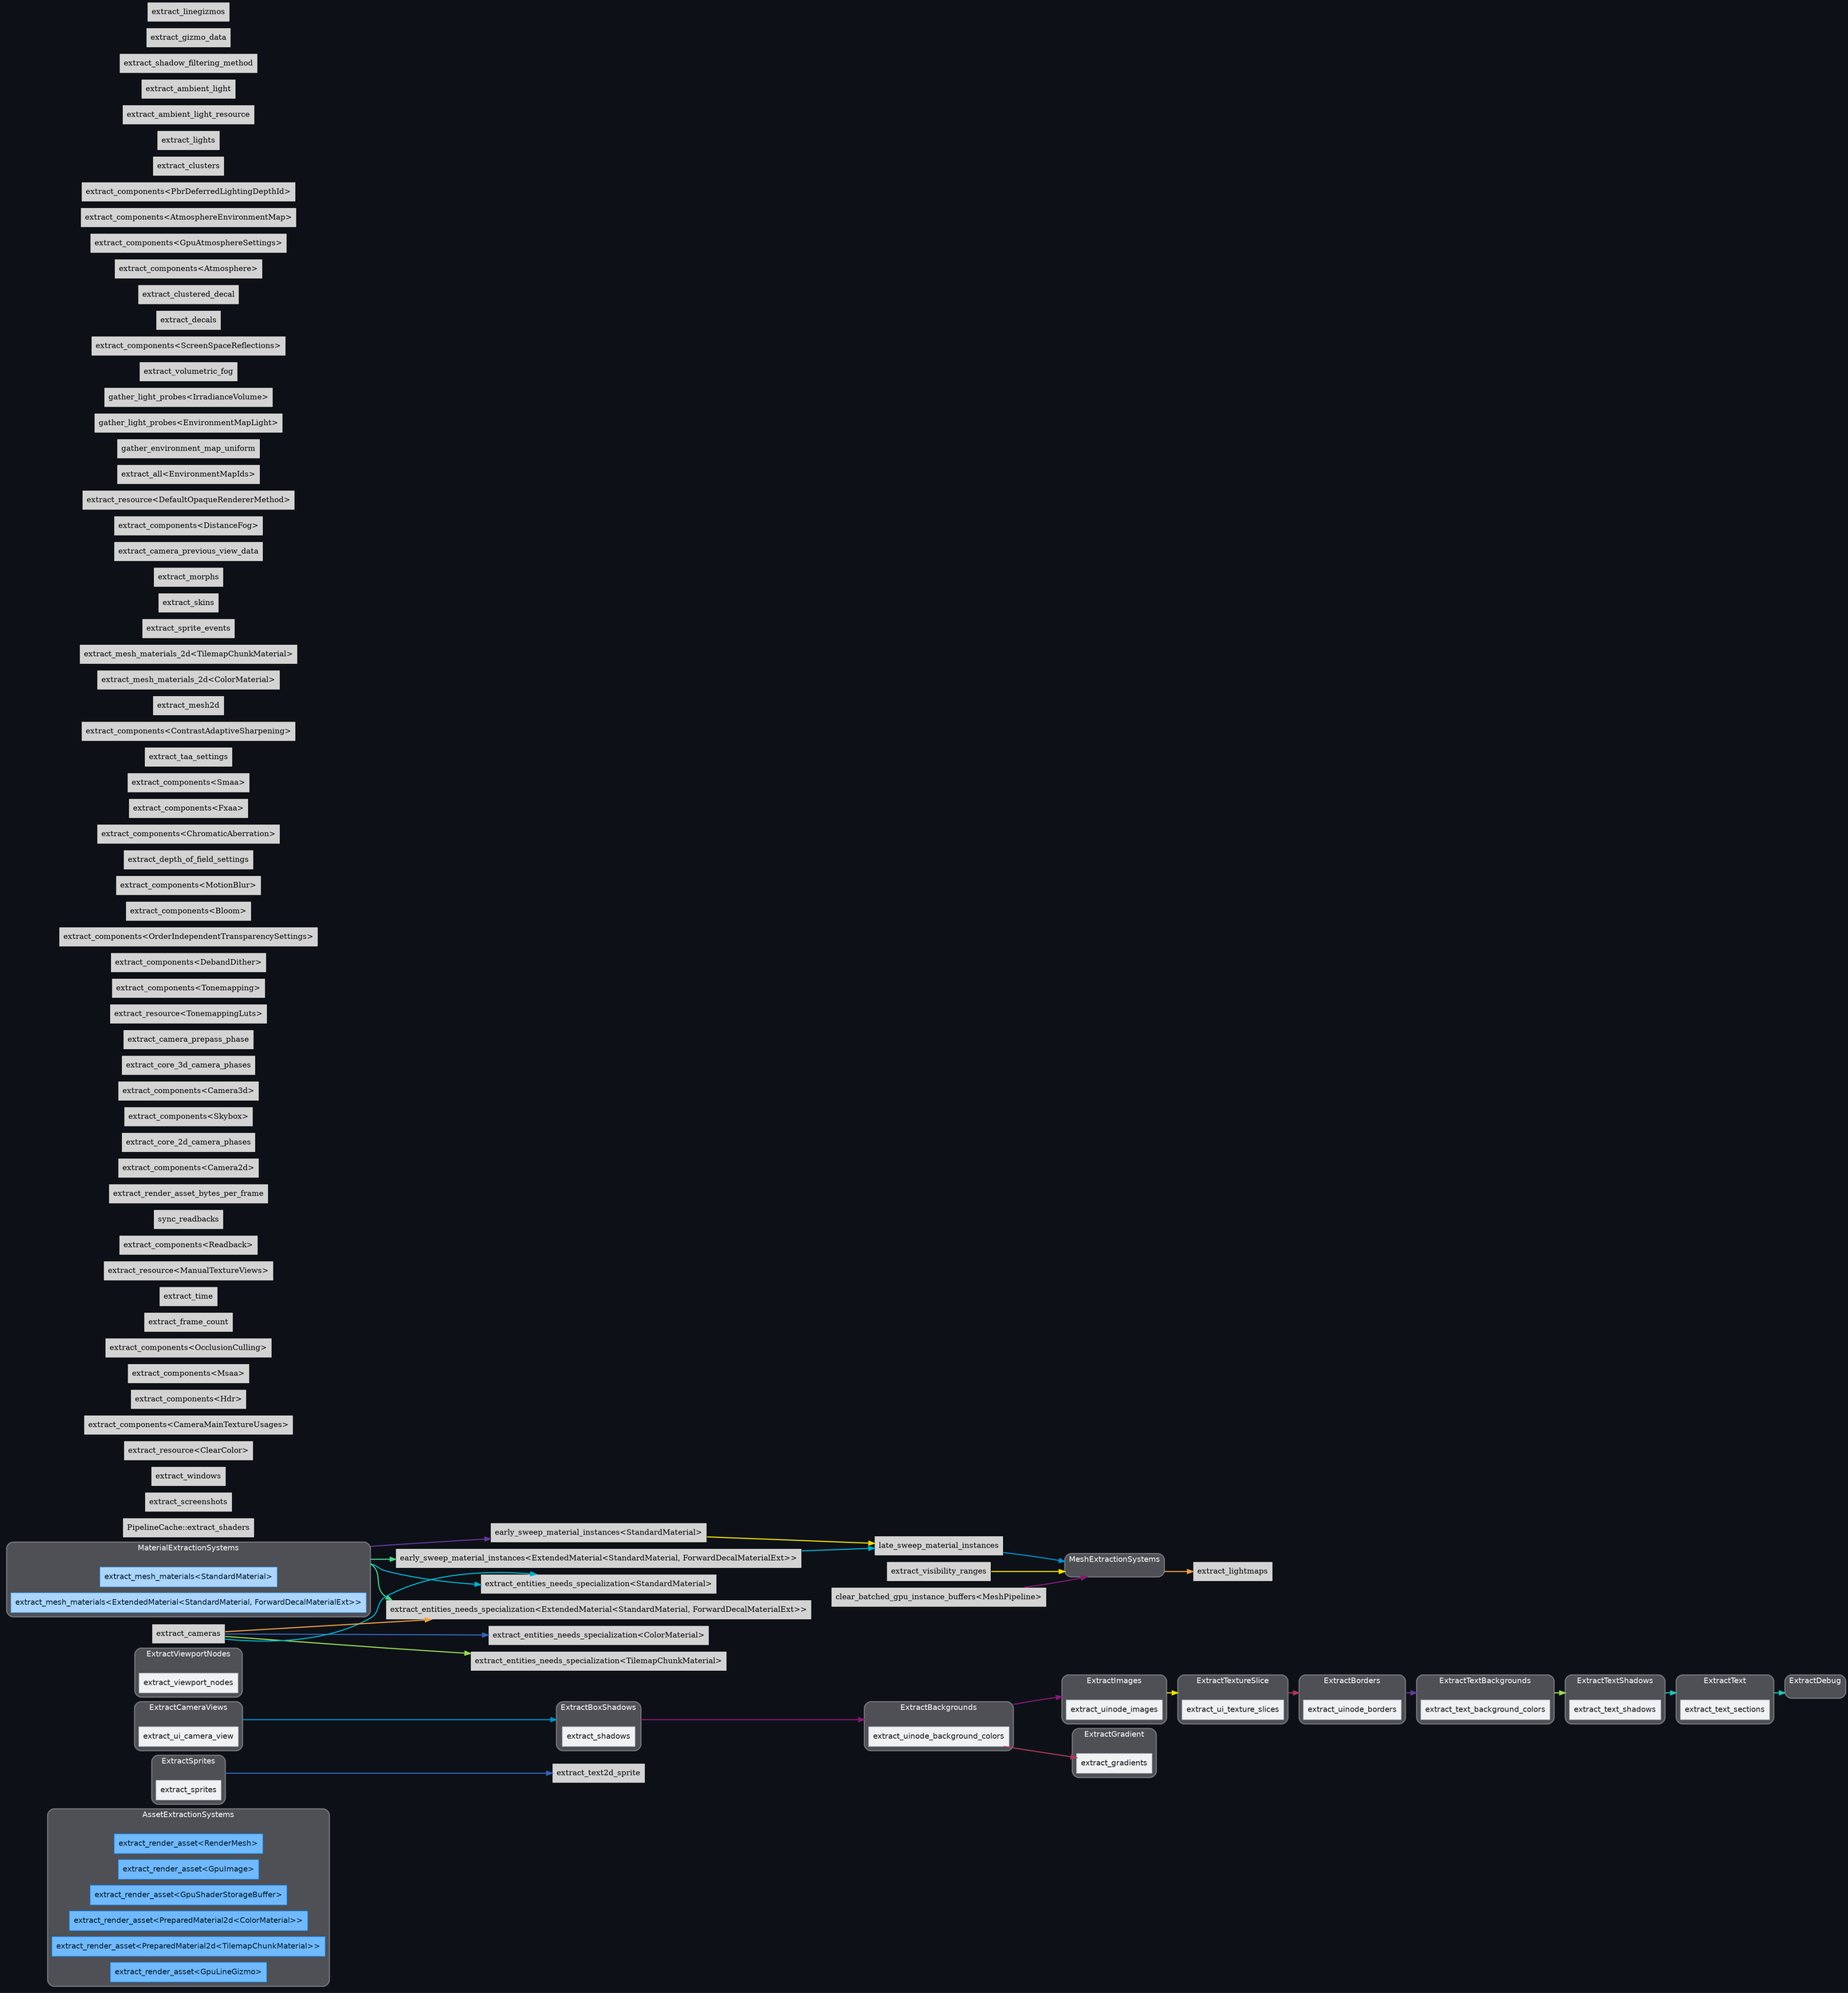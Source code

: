 digraph "" {
	"compound"="true";
	"splines"="spline";
	"rankdir"="LR";
	"bgcolor"="#0d1117";
	"fontname"="Helvetica";
	"nodesep"="0.15";
	edge ["penwidth"="2"];
	node ["shape"="box", "style"="filled"];
	subgraph "clusternode_Set(SystemSetKey(12v1))" {
		"style"="rounded,filled";
		"label"="AssetExtractionSystems";
		"tooltip"="AssetExtractionSystems";
		"fillcolor"="#ffffff44";
		"fontcolor"="#ffffff";
		"color"="#ffffff50";
		"penwidth"="2";
		"set_marker_node_Set(SystemSetKey(12v1))" ["style"="invis", "label"="", "shape"="point"]
		"node_System(SystemKey(11v1))" ["label"="extract_render_asset<RenderMesh>", "tooltip"="bevy_render::render_asset::extract_render_asset<bevy_render::mesh::RenderMesh>", "fillcolor"="#70b9fc", "fontname"="Helvetica", "fontcolor"="#011a31", "color"="#0c88f9", "penwidth"="1"]
		"node_System(SystemKey(14v1))" ["label"="extract_render_asset<GpuImage>", "tooltip"="bevy_render::render_asset::extract_render_asset<bevy_render::texture::gpu_image::GpuImage>", "fillcolor"="#70b9fc", "fontname"="Helvetica", "fontcolor"="#011a31", "color"="#0c88f9", "penwidth"="1"]
		"node_System(SystemKey(16v1))" ["label"="extract_render_asset<GpuShaderStorageBuffer>", "tooltip"="bevy_render::render_asset::extract_render_asset<bevy_render::storage::GpuShaderStorageBuffer>", "fillcolor"="#70b9fc", "fontname"="Helvetica", "fontcolor"="#011a31", "color"="#0c88f9", "penwidth"="1"]
		"node_System(SystemKey(39v1))" ["label"="extract_render_asset<PreparedMaterial2d<ColorMaterial>>", "tooltip"="bevy_render::render_asset::extract_render_asset<bevy_sprite_render::mesh2d::material::PreparedMaterial2d<bevy_sprite_render::mesh2d::color_material::ColorMaterial>>", "fillcolor"="#70b9fc", "fontname"="Helvetica", "fontcolor"="#011a31", "color"="#0c88f9", "penwidth"="1"]
		"node_System(SystemKey(42v1))" ["label"="extract_render_asset<PreparedMaterial2d<TilemapChunkMaterial>>", "tooltip"="bevy_render::render_asset::extract_render_asset<bevy_sprite_render::mesh2d::material::PreparedMaterial2d<bevy_sprite_render::tilemap_chunk::tilemap_chunk_material::TilemapChunkMaterial>>", "fillcolor"="#70b9fc", "fontname"="Helvetica", "fontcolor"="#011a31", "color"="#0c88f9", "penwidth"="1"]
		"node_System(SystemKey(90v1))" ["label"="extract_render_asset<GpuLineGizmo>", "tooltip"="bevy_render::render_asset::extract_render_asset<bevy_gizmos::GpuLineGizmo>", "fillcolor"="#70b9fc", "fontname"="Helvetica", "fontcolor"="#011a31", "color"="#0c88f9", "penwidth"="1"]
	}
	
	subgraph "clusternode_Set(SystemSetKey(47v1))" {
		"style"="rounded,filled";
		"label"="ExtractSprites";
		"tooltip"="ExtractSprites";
		"fillcolor"="#ffffff44";
		"fontcolor"="#ffffff";
		"color"="#ffffff50";
		"penwidth"="2";
		"set_marker_node_Set(SystemSetKey(47v1))" ["style"="invis", "label"="", "shape"="point"]
		"node_System(SystemKey(45v1))" ["label"="extract_sprites", "tooltip"="bevy_sprite_render::render::extract_sprites", "fillcolor"="#eff1f3", "fontname"="Helvetica", "fontcolor"="#15191d", "color"="#b4bec7", "penwidth"="1"]
	}
	
	subgraph "clusternode_Set(SystemSetKey(50v1))" {
		"style"="rounded,filled";
		"label"="ExtractCameraViews";
		"tooltip"="ExtractCameraViews";
		"fillcolor"="#ffffff44";
		"fontcolor"="#ffffff";
		"color"="#ffffff50";
		"penwidth"="2";
		"set_marker_node_Set(SystemSetKey(50v1))" ["style"="invis", "label"="", "shape"="point"]
		"node_System(SystemKey(48v1))" ["label"="extract_ui_camera_view", "tooltip"="bevy_ui_render::extract_ui_camera_view", "fillcolor"="#eff1f3", "fontname"="Helvetica", "fontcolor"="#15191d", "color"="#b4bec7", "penwidth"="1"]
	}
	
	subgraph "clusternode_Set(SystemSetKey(51v1))" {
		"style"="rounded,filled";
		"label"="ExtractBoxShadows";
		"tooltip"="ExtractBoxShadows";
		"fillcolor"="#ffffff44";
		"fontcolor"="#ffffff";
		"color"="#ffffff50";
		"penwidth"="2";
		"set_marker_node_Set(SystemSetKey(51v1))" ["style"="invis", "label"="", "shape"="point"]
		"node_System(SystemKey(58v1))" ["label"="extract_shadows", "tooltip"="bevy_ui_render::box_shadow::extract_shadows", "fillcolor"="#eff1f3", "fontname"="Helvetica", "fontcolor"="#15191d", "color"="#b4bec7", "penwidth"="1"]
	}
	
	subgraph "clusternode_Set(SystemSetKey(52v1))" {
		"style"="rounded,filled";
		"label"="ExtractBackgrounds";
		"tooltip"="ExtractBackgrounds";
		"fillcolor"="#ffffff44";
		"fontcolor"="#ffffff";
		"color"="#ffffff50";
		"penwidth"="2";
		"set_marker_node_Set(SystemSetKey(52v1))" ["style"="invis", "label"="", "shape"="point"]
		"node_System(SystemKey(49v1))" ["label"="extract_uinode_background_colors", "tooltip"="bevy_ui_render::extract_uinode_background_colors", "fillcolor"="#eff1f3", "fontname"="Helvetica", "fontcolor"="#15191d", "color"="#b4bec7", "penwidth"="1"]
	}
	
	subgraph "clusternode_Set(SystemSetKey(53v1))" {
		"style"="rounded,filled";
		"label"="ExtractImages";
		"tooltip"="ExtractImages";
		"fillcolor"="#ffffff44";
		"fontcolor"="#ffffff";
		"color"="#ffffff50";
		"penwidth"="2";
		"set_marker_node_Set(SystemSetKey(53v1))" ["style"="invis", "label"="", "shape"="point"]
		"node_System(SystemKey(50v1))" ["label"="extract_uinode_images", "tooltip"="bevy_ui_render::extract_uinode_images", "fillcolor"="#eff1f3", "fontname"="Helvetica", "fontcolor"="#15191d", "color"="#b4bec7", "penwidth"="1"]
	}
	
	subgraph "clusternode_Set(SystemSetKey(54v1))" {
		"style"="rounded,filled";
		"label"="ExtractTextureSlice";
		"tooltip"="ExtractTextureSlice";
		"fillcolor"="#ffffff44";
		"fontcolor"="#ffffff";
		"color"="#ffffff50";
		"penwidth"="2";
		"set_marker_node_Set(SystemSetKey(54v1))" ["style"="invis", "label"="", "shape"="point"]
		"node_System(SystemKey(56v1))" ["label"="extract_ui_texture_slices", "tooltip"="bevy_ui_render::ui_texture_slice_pipeline::extract_ui_texture_slices", "fillcolor"="#eff1f3", "fontname"="Helvetica", "fontcolor"="#15191d", "color"="#b4bec7", "penwidth"="1"]
	}
	
	subgraph "clusternode_Set(SystemSetKey(55v1))" {
		"style"="rounded,filled";
		"label"="ExtractBorders";
		"tooltip"="ExtractBorders";
		"fillcolor"="#ffffff44";
		"fontcolor"="#ffffff";
		"color"="#ffffff50";
		"penwidth"="2";
		"set_marker_node_Set(SystemSetKey(55v1))" ["style"="invis", "label"="", "shape"="point"]
		"node_System(SystemKey(51v1))" ["label"="extract_uinode_borders", "tooltip"="bevy_ui_render::extract_uinode_borders", "fillcolor"="#eff1f3", "fontname"="Helvetica", "fontcolor"="#15191d", "color"="#b4bec7", "penwidth"="1"]
	}
	
	subgraph "clusternode_Set(SystemSetKey(56v1))" {
		"style"="rounded,filled";
		"label"="ExtractTextBackgrounds";
		"tooltip"="ExtractTextBackgrounds";
		"fillcolor"="#ffffff44";
		"fontcolor"="#ffffff";
		"color"="#ffffff50";
		"penwidth"="2";
		"set_marker_node_Set(SystemSetKey(56v1))" ["style"="invis", "label"="", "shape"="point"]
		"node_System(SystemKey(53v1))" ["label"="extract_text_background_colors", "tooltip"="bevy_ui_render::extract_text_background_colors", "fillcolor"="#eff1f3", "fontname"="Helvetica", "fontcolor"="#15191d", "color"="#b4bec7", "penwidth"="1"]
	}
	
	subgraph "clusternode_Set(SystemSetKey(57v1))" {
		"style"="rounded,filled";
		"label"="ExtractTextShadows";
		"tooltip"="ExtractTextShadows";
		"fillcolor"="#ffffff44";
		"fontcolor"="#ffffff";
		"color"="#ffffff50";
		"penwidth"="2";
		"set_marker_node_Set(SystemSetKey(57v1))" ["style"="invis", "label"="", "shape"="point"]
		"node_System(SystemKey(54v1))" ["label"="extract_text_shadows", "tooltip"="bevy_ui_render::extract_text_shadows", "fillcolor"="#eff1f3", "fontname"="Helvetica", "fontcolor"="#15191d", "color"="#b4bec7", "penwidth"="1"]
	}
	
	subgraph "clusternode_Set(SystemSetKey(58v1))" {
		"style"="rounded,filled";
		"label"="ExtractText";
		"tooltip"="ExtractText";
		"fillcolor"="#ffffff44";
		"fontcolor"="#ffffff";
		"color"="#ffffff50";
		"penwidth"="2";
		"set_marker_node_Set(SystemSetKey(58v1))" ["style"="invis", "label"="", "shape"="point"]
		"node_System(SystemKey(55v1))" ["label"="extract_text_sections", "tooltip"="bevy_ui_render::extract_text_sections", "fillcolor"="#eff1f3", "fontname"="Helvetica", "fontcolor"="#15191d", "color"="#b4bec7", "penwidth"="1"]
	}
	
	subgraph "clusternode_Set(SystemSetKey(59v1))" {
		"style"="rounded,filled";
		"label"="ExtractDebug";
		"tooltip"="ExtractDebug";
		"fillcolor"="#ffffff44";
		"fontcolor"="#ffffff";
		"color"="#ffffff50";
		"penwidth"="2";
		"set_marker_node_Set(SystemSetKey(59v1))" ["style"="invis", "label"="", "shape"="point"]
	}
	
	subgraph "clusternode_Set(SystemSetKey(65v1))" {
		"style"="rounded,filled";
		"label"="ExtractViewportNodes";
		"tooltip"="ExtractViewportNodes";
		"fillcolor"="#ffffff44";
		"fontcolor"="#ffffff";
		"color"="#ffffff50";
		"penwidth"="2";
		"set_marker_node_Set(SystemSetKey(65v1))" ["style"="invis", "label"="", "shape"="point"]
		"node_System(SystemKey(52v1))" ["label"="extract_viewport_nodes", "tooltip"="bevy_ui_render::extract_viewport_nodes", "fillcolor"="#eff1f3", "fontname"="Helvetica", "fontcolor"="#15191d", "color"="#b4bec7", "penwidth"="1"]
	}
	
	subgraph "clusternode_Set(SystemSetKey(71v1))" {
		"style"="rounded,filled";
		"label"="ExtractGradient";
		"tooltip"="ExtractGradient";
		"fillcolor"="#ffffff44";
		"fontcolor"="#ffffff";
		"color"="#ffffff50";
		"penwidth"="2";
		"set_marker_node_Set(SystemSetKey(71v1))" ["style"="invis", "label"="", "shape"="point"]
		"node_System(SystemKey(57v1))" ["label"="extract_gradients", "tooltip"="bevy_ui_render::gradient::extract_gradients", "fillcolor"="#eff1f3", "fontname"="Helvetica", "fontcolor"="#15191d", "color"="#b4bec7", "penwidth"="1"]
	}
	
	subgraph "clusternode_Set(SystemSetKey(73v1))" {
		"style"="rounded,filled";
		"label"="MeshExtractionSystems";
		"tooltip"="MeshExtractionSystems";
		"fillcolor"="#ffffff44";
		"fontcolor"="#ffffff";
		"color"="#ffffff50";
		"penwidth"="2";
		"set_marker_node_Set(SystemSetKey(73v1))" ["style"="invis", "label"="", "shape"="point"]
	}
	
	subgraph "clusternode_Set(SystemSetKey(80v1))" {
		"style"="rounded,filled";
		"label"="MaterialExtractionSystems";
		"tooltip"="MaterialExtractionSystems";
		"fillcolor"="#ffffff44";
		"fontcolor"="#ffffff";
		"color"="#ffffff50";
		"penwidth"="2";
		"set_marker_node_Set(SystemSetKey(80v1))" ["style"="invis", "label"="", "shape"="point"]
		"node_System(SystemKey(63v1))" ["label"="extract_mesh_materials<StandardMaterial>", "tooltip"="bevy_pbr::material::extract_mesh_materials<bevy_pbr::pbr_material::StandardMaterial>", "fillcolor"="#abd5fc", "fontname"="Helvetica", "fontcolor"="#011a31", "color"="#48a3f8", "penwidth"="1"]
		"node_System(SystemKey(77v1))" ["label"="extract_mesh_materials<ExtendedMaterial<StandardMaterial, ForwardDecalMaterialExt>>", "tooltip"="bevy_pbr::material::extract_mesh_materials<bevy_pbr::extended_material::ExtendedMaterial<bevy_pbr::pbr_material::StandardMaterial, bevy_pbr::decal::forward::ForwardDecalMaterialExt>>", "fillcolor"="#abd5fc", "fontname"="Helvetica", "fontcolor"="#011a31", "color"="#48a3f8", "penwidth"="1"]
	}
	
	"node_System(SystemKey(1v1))" ["label"="PipelineCache::extract_shaders", "tooltip"="bevy_render::render_resource::pipeline_cache::PipelineCache::extract_shaders"]
	"node_System(SystemKey(2v1))" ["label"="extract_screenshots", "tooltip"="bevy_render::view::window::screenshot::extract_screenshots"]
	"node_System(SystemKey(3v1))" ["label"="extract_windows", "tooltip"="bevy_render::view::window::extract_windows"]
	"node_System(SystemKey(4v1))" ["label"="extract_resource<ClearColor>", "tooltip"="bevy_render::extract_resource::extract_resource<bevy_camera::clear_color::ClearColor>"]
	"node_System(SystemKey(5v1))" ["label"="extract_components<CameraMainTextureUsages>", "tooltip"="bevy_render::extract_component::extract_components<bevy_camera::camera::CameraMainTextureUsages>"]
	"node_System(SystemKey(6v1))" ["label"="extract_cameras", "tooltip"="bevy_render::camera::extract_cameras"]
	"node_System(SystemKey(7v1))" ["label"="extract_components<Hdr>", "tooltip"="bevy_render::extract_component::extract_components<bevy_render::view::Hdr>"]
	"node_System(SystemKey(8v1))" ["label"="extract_components<Msaa>", "tooltip"="bevy_render::extract_component::extract_components<bevy_render::view::Msaa>"]
	"node_System(SystemKey(9v1))" ["label"="extract_components<OcclusionCulling>", "tooltip"="bevy_render::extract_component::extract_components<bevy_render::experimental::occlusion_culling::OcclusionCulling>"]
	"node_System(SystemKey(10v1))" ["label"="extract_visibility_ranges", "tooltip"="bevy_render::view::visibility::range::extract_visibility_ranges"]
	"node_System(SystemKey(12v1))" ["label"="extract_frame_count", "tooltip"="bevy_render::globals::extract_frame_count"]
	"node_System(SystemKey(13v1))" ["label"="extract_time", "tooltip"="bevy_render::globals::extract_time"]
	"node_System(SystemKey(15v1))" ["label"="extract_resource<ManualTextureViews>", "tooltip"="bevy_render::extract_resource::extract_resource<bevy_render::texture::manual_texture_view::ManualTextureViews>"]
	"node_System(SystemKey(17v1))" ["label"="extract_components<Readback>", "tooltip"="bevy_render::extract_component::extract_components<bevy_render::gpu_readback::Readback>"]
	"node_System(SystemKey(18v1))" ["label"="sync_readbacks", "tooltip"="bevy_render::gpu_readback::sync_readbacks"]
	"node_System(SystemKey(19v1))" ["label"="extract_render_asset_bytes_per_frame", "tooltip"="bevy_render::render_asset::extract_render_asset_bytes_per_frame"]
	"node_System(SystemKey(20v1))" ["label"="extract_components<Camera2d>", "tooltip"="bevy_render::extract_component::extract_components<bevy_camera::components::Camera2d>"]
	"node_System(SystemKey(21v1))" ["label"="extract_core_2d_camera_phases", "tooltip"="bevy_core_pipeline::core_2d::extract_core_2d_camera_phases"]
	"node_System(SystemKey(22v1))" ["label"="extract_components<Skybox>", "tooltip"="bevy_render::extract_component::extract_components<bevy_core_pipeline::skybox::Skybox>"]
	"node_System(SystemKey(23v1))" ["label"="extract_components<Camera3d>", "tooltip"="bevy_render::extract_component::extract_components<bevy_camera::components::Camera3d>"]
	"node_System(SystemKey(24v1))" ["label"="extract_core_3d_camera_phases", "tooltip"="bevy_core_pipeline::core_3d::extract_core_3d_camera_phases"]
	"node_System(SystemKey(25v1))" ["label"="extract_camera_prepass_phase", "tooltip"="bevy_core_pipeline::core_3d::extract_camera_prepass_phase"]
	"node_System(SystemKey(26v1))" ["label"="extract_resource<TonemappingLuts>", "tooltip"="bevy_render::extract_resource::extract_resource<bevy_core_pipeline::tonemapping::TonemappingLuts>"]
	"node_System(SystemKey(27v1))" ["label"="extract_components<Tonemapping>", "tooltip"="bevy_render::extract_component::extract_components<bevy_core_pipeline::tonemapping::Tonemapping>"]
	"node_System(SystemKey(28v1))" ["label"="extract_components<DebandDither>", "tooltip"="bevy_render::extract_component::extract_components<bevy_core_pipeline::tonemapping::DebandDither>"]
	"node_System(SystemKey(29v1))" ["label"="extract_components<OrderIndependentTransparencySettings>", "tooltip"="bevy_render::extract_component::extract_components<bevy_core_pipeline::oit::OrderIndependentTransparencySettings>"]
	"node_System(SystemKey(30v1))" ["label"="extract_components<Bloom>", "tooltip"="bevy_render::extract_component::extract_components<bevy_post_process::bloom::settings::Bloom>"]
	"node_System(SystemKey(31v1))" ["label"="extract_components<MotionBlur>", "tooltip"="bevy_render::extract_component::extract_components<bevy_post_process::motion_blur::MotionBlur>"]
	"node_System(SystemKey(32v1))" ["label"="extract_depth_of_field_settings", "tooltip"="bevy_post_process::dof::extract_depth_of_field_settings"]
	"node_System(SystemKey(33v1))" ["label"="extract_components<ChromaticAberration>", "tooltip"="bevy_render::extract_component::extract_components<bevy_post_process::effect_stack::ChromaticAberration>"]
	"node_System(SystemKey(34v1))" ["label"="extract_components<Fxaa>", "tooltip"="bevy_render::extract_component::extract_components<bevy_anti_alias::fxaa::Fxaa>"]
	"node_System(SystemKey(35v1))" ["label"="extract_components<Smaa>", "tooltip"="bevy_render::extract_component::extract_components<bevy_anti_alias::smaa::Smaa>"]
	"node_System(SystemKey(36v1))" ["label"="extract_taa_settings", "tooltip"="bevy_anti_alias::taa::extract_taa_settings"]
	"node_System(SystemKey(37v1))" ["label"="extract_components<ContrastAdaptiveSharpening>", "tooltip"="bevy_render::extract_component::extract_components<bevy_anti_alias::contrast_adaptive_sharpening::ContrastAdaptiveSharpening>"]
	"node_System(SystemKey(38v1))" ["label"="extract_mesh2d", "tooltip"="bevy_sprite_render::mesh2d::mesh::extract_mesh2d"]
	"node_System(SystemKey(40v1))" ["label"="extract_entities_needs_specialization<ColorMaterial>", "tooltip"="bevy_sprite_render::mesh2d::material::extract_entities_needs_specialization<bevy_sprite_render::mesh2d::color_material::ColorMaterial>"]
	"node_System(SystemKey(41v1))" ["label"="extract_mesh_materials_2d<ColorMaterial>", "tooltip"="bevy_sprite_render::mesh2d::material::extract_mesh_materials_2d<bevy_sprite_render::mesh2d::color_material::ColorMaterial>"]
	"node_System(SystemKey(43v1))" ["label"="extract_entities_needs_specialization<TilemapChunkMaterial>", "tooltip"="bevy_sprite_render::mesh2d::material::extract_entities_needs_specialization<bevy_sprite_render::tilemap_chunk::tilemap_chunk_material::TilemapChunkMaterial>"]
	"node_System(SystemKey(44v1))" ["label"="extract_mesh_materials_2d<TilemapChunkMaterial>", "tooltip"="bevy_sprite_render::mesh2d::material::extract_mesh_materials_2d<bevy_sprite_render::tilemap_chunk::tilemap_chunk_material::TilemapChunkMaterial>"]
	"node_System(SystemKey(46v1))" ["label"="extract_sprite_events", "tooltip"="bevy_sprite_render::render::extract_sprite_events"]
	"node_System(SystemKey(47v1))" ["label"="extract_text2d_sprite", "tooltip"="bevy_sprite_render::text2d::extract_text2d_sprite"]
	"node_System(SystemKey(59v1))" ["label"="extract_skins", "tooltip"="bevy_pbr::render::skin::extract_skins"]
	"node_System(SystemKey(60v1))" ["label"="extract_morphs", "tooltip"="bevy_pbr::render::morph::extract_morphs"]
	"node_System(SystemKey(61v1))" ["label"="clear_batched_gpu_instance_buffers<MeshPipeline>", "tooltip"="bevy_render::batching::gpu_preprocessing::clear_batched_gpu_instance_buffers<bevy_pbr::render::mesh::MeshPipeline>"]
	"node_System(SystemKey(62v1))" ["label"="extract_camera_previous_view_data", "tooltip"="bevy_pbr::prepass::extract_camera_previous_view_data"]
	"node_System(SystemKey(64v1))" ["label"="early_sweep_material_instances<StandardMaterial>", "tooltip"="bevy_pbr::material::early_sweep_material_instances<bevy_pbr::pbr_material::StandardMaterial>"]
	"node_System(SystemKey(65v1))" ["label"="extract_entities_needs_specialization<StandardMaterial>", "tooltip"="bevy_pbr::material::extract_entities_needs_specialization<bevy_pbr::pbr_material::StandardMaterial>"]
	"node_System(SystemKey(66v1))" ["label"="extract_components<DistanceFog>", "tooltip"="bevy_render::extract_component::extract_components<bevy_pbr::fog::DistanceFog>"]
	"node_System(SystemKey(67v1))" ["label"="extract_resource<DefaultOpaqueRendererMethod>", "tooltip"="bevy_render::extract_resource::extract_resource<bevy_pbr::material::DefaultOpaqueRendererMethod>"]
	"node_System(SystemKey(68v1))" ["label"="extract_lightmaps", "tooltip"="bevy_pbr::lightmap::extract_lightmaps"]
	"node_System(SystemKey(69v1))" ["label"="extract_all<EnvironmentMapIds>", "tooltip"="bevy_render::extract_instances::extract_all<bevy_pbr::light_probe::environment_map::EnvironmentMapIds>"]
	"node_System(SystemKey(70v1))" ["label"="gather_environment_map_uniform", "tooltip"="bevy_pbr::light_probe::gather_environment_map_uniform"]
	"node_System(SystemKey(71v1))" ["label"="gather_light_probes<EnvironmentMapLight>", "tooltip"="bevy_pbr::light_probe::gather_light_probes<bevy_light::probe::EnvironmentMapLight>"]
	"node_System(SystemKey(72v1))" ["label"="gather_light_probes<IrradianceVolume>", "tooltip"="bevy_pbr::light_probe::gather_light_probes<bevy_light::probe::IrradianceVolume>"]
	"node_System(SystemKey(73v1))" ["label"="extract_volumetric_fog", "tooltip"="bevy_pbr::volumetric_fog::render::extract_volumetric_fog"]
	"node_System(SystemKey(74v1))" ["label"="extract_components<ScreenSpaceReflections>", "tooltip"="bevy_render::extract_component::extract_components<bevy_pbr::ssr::ScreenSpaceReflections>"]
	"node_System(SystemKey(75v1))" ["label"="extract_decals", "tooltip"="bevy_pbr::decal::clustered::extract_decals"]
	"node_System(SystemKey(76v1))" ["label"="extract_clustered_decal", "tooltip"="bevy_pbr::decal::clustered::extract_clustered_decal"]
	"node_System(SystemKey(78v1))" ["label"="early_sweep_material_instances<ExtendedMaterial<StandardMaterial, ForwardDecalMaterialExt>>", "tooltip"="bevy_pbr::material::early_sweep_material_instances<bevy_pbr::extended_material::ExtendedMaterial<bevy_pbr::pbr_material::StandardMaterial, bevy_pbr::decal::forward::ForwardDecalMaterialExt>>"]
	"node_System(SystemKey(79v1))" ["label"="extract_entities_needs_specialization<ExtendedMaterial<StandardMaterial, ForwardDecalMaterialExt>>", "tooltip"="bevy_pbr::material::extract_entities_needs_specialization<bevy_pbr::extended_material::ExtendedMaterial<bevy_pbr::pbr_material::StandardMaterial, bevy_pbr::decal::forward::ForwardDecalMaterialExt>>"]
	"node_System(SystemKey(80v1))" ["label"="extract_components<Atmosphere>", "tooltip"="bevy_render::extract_component::extract_components<bevy_pbr::atmosphere::Atmosphere>"]
	"node_System(SystemKey(81v1))" ["label"="extract_components<GpuAtmosphereSettings>", "tooltip"="bevy_render::extract_component::extract_components<bevy_pbr::atmosphere::GpuAtmosphereSettings>"]
	"node_System(SystemKey(82v1))" ["label"="extract_components<AtmosphereEnvironmentMap>", "tooltip"="bevy_render::extract_component::extract_components<bevy_pbr::atmosphere::environment::AtmosphereEnvironmentMap>"]
	"node_System(SystemKey(83v1))" ["label"="extract_components<PbrDeferredLightingDepthId>", "tooltip"="bevy_render::extract_component::extract_components<bevy_pbr::deferred::PbrDeferredLightingDepthId>"]
	"node_System(SystemKey(84v1))" ["label"="extract_clusters", "tooltip"="bevy_pbr::cluster::extract_clusters"]
	"node_System(SystemKey(85v1))" ["label"="extract_lights", "tooltip"="bevy_pbr::render::light::extract_lights"]
	"node_System(SystemKey(86v1))" ["label"="extract_ambient_light_resource", "tooltip"="bevy_pbr::render::light::extract_ambient_light_resource"]
	"node_System(SystemKey(87v1))" ["label"="extract_ambient_light", "tooltip"="bevy_pbr::render::light::extract_ambient_light"]
	"node_System(SystemKey(88v1))" ["label"="extract_shadow_filtering_method", "tooltip"="bevy_pbr::render::light::extract_shadow_filtering_method"]
	"node_System(SystemKey(89v1))" ["label"="late_sweep_material_instances", "tooltip"="bevy_pbr::material::late_sweep_material_instances"]
	"node_System(SystemKey(91v1))" ["label"="extract_gizmo_data", "tooltip"="bevy_gizmos::extract_gizmo_data"]
	"node_System(SystemKey(92v1))" ["label"="extract_linegizmos", "tooltip"="bevy_gizmos::retained::extract_linegizmos"]
	"set_marker_node_Set(SystemSetKey(53v1))" -> "set_marker_node_Set(SystemSetKey(54v1))" ["lhead"="clusternode_Set(SystemSetKey(54v1))", "ltail"="clusternode_Set(SystemSetKey(53v1))", "tooltip"="ExtractImages → ExtractTextureSlice", "color"="#eede00"]
	"set_marker_node_Set(SystemSetKey(52v1))" -> "set_marker_node_Set(SystemSetKey(53v1))" ["lhead"="clusternode_Set(SystemSetKey(53v1))", "ltail"="clusternode_Set(SystemSetKey(52v1))", "tooltip"="ExtractBackgrounds → ExtractImages", "color"="#881877"]
	"set_marker_node_Set(SystemSetKey(80v1))" -> "node_System(SystemKey(65v1))" ["lhead"="", "ltail"="clusternode_Set(SystemSetKey(80v1))", "tooltip"="MaterialExtractionSystems → extract_entities_needs_specialization<StandardMaterial>", "color"="#00b0cc"]
	"set_marker_node_Set(SystemSetKey(54v1))" -> "set_marker_node_Set(SystemSetKey(55v1))" ["lhead"="clusternode_Set(SystemSetKey(55v1))", "ltail"="clusternode_Set(SystemSetKey(54v1))", "tooltip"="ExtractTextureSlice → ExtractBorders", "color"="#aa3a55"]
	"set_marker_node_Set(SystemSetKey(80v1))" -> "node_System(SystemKey(78v1))" ["lhead"="", "ltail"="clusternode_Set(SystemSetKey(80v1))", "tooltip"="MaterialExtractionSystems → early_sweep_material_instances<ExtendedMaterial<StandardMaterial, ForwardDecalMaterialExt>>", "color"="#44d488"]
	"node_System(SystemKey(89v1))" -> "set_marker_node_Set(SystemSetKey(73v1))" ["lhead"="clusternode_Set(SystemSetKey(73v1))", "ltail"="", "tooltip"="SystemTypeSet(fn bevy_ecs::system::function_system::FunctionSystem<fn(bevy_ecs::change_detection::ResMut<'_, bevy_pbr::material::RenderMaterialInstances>, bevy_render::extract_param::Extract<'_, '_, bevy_ecs::lifecycle::RemovedComponents<'_, '_, bevy_mesh::components::Mesh3d>>), (), bevy_pbr::material::late_sweep_material_instances>()) → MeshExtractionSystems", "color"="#0090cc"]
	"node_System(SystemKey(6v1))" -> "node_System(SystemKey(79v1))" ["lhead"="", "ltail"="", "tooltip"="SystemTypeSet(fn bevy_ecs::system::function_system::FunctionSystem<fn(bevy_ecs::system::commands::Commands<'_, '_>, bevy_render::extract_param::Extract<'_, '_, bevy_ecs::system::query::Query<'_, '_, (bevy_ecs::entity::Entity, bevy_render::sync_world::RenderEntity, &bevy_camera::camera::Camera, &bevy_render::camera::CameraRenderGraph, &bevy_transform::components::global_transform::GlobalTransform, &bevy_camera::visibility::VisibleEntities, &bevy_camera::primitives::Frustum, bevy_ecs::query::fetch::Has<bevy_render::view::Hdr>, core::option::Option<&bevy_render::view::ColorGrading>, core::option::Option<&bevy_camera::camera::Exposure>, core::option::Option<&bevy_render::camera::TemporalJitter>, core::option::Option<&bevy_render::camera::MipBias>, core::option::Option<&bevy_camera::visibility::render_layers::RenderLayers>, core::option::Option<&bevy_camera::projection::Projection>, bevy_ecs::query::fetch::Has<bevy_render::view::NoIndirectDrawing>)>>, bevy_render::extract_param::Extract<'_, '_, bevy_ecs::system::query::Query<'_, '_, bevy_ecs::entity::Entity, bevy_ecs::query::filter::With<bevy_window::window::PrimaryWindow>>>, bevy_ecs::change_detection::Res<'_, bevy_render::batching::gpu_preprocessing::GpuPreprocessingSupport>, bevy_render::extract_param::Extract<'_, '_, bevy_ecs::system::query::Query<'_, '_, &bevy_render::sync_world::RenderEntity>>), (), bevy_render::camera::extract_cameras>()) → extract_entities_needs_specialization<ExtendedMaterial<StandardMaterial, ForwardDecalMaterialExt>>", "color"="#ee9e44"]
	"set_marker_node_Set(SystemSetKey(80v1))" -> "node_System(SystemKey(64v1))" ["lhead"="", "ltail"="clusternode_Set(SystemSetKey(80v1))", "tooltip"="MaterialExtractionSystems → early_sweep_material_instances<StandardMaterial>", "color"="#663699"]
	"set_marker_node_Set(SystemSetKey(47v1))" -> "node_System(SystemKey(47v1))" ["lhead"="", "ltail"="clusternode_Set(SystemSetKey(47v1))", "tooltip"="ExtractSprites → extract_text2d_sprite", "color"="#3363bb"]
	"set_marker_node_Set(SystemSetKey(57v1))" -> "set_marker_node_Set(SystemSetKey(58v1))" ["lhead"="clusternode_Set(SystemSetKey(58v1))", "ltail"="clusternode_Set(SystemSetKey(57v1))", "tooltip"="ExtractTextShadows → ExtractText", "color"="#22c2bb"]
	"set_marker_node_Set(SystemSetKey(56v1))" -> "set_marker_node_Set(SystemSetKey(57v1))" ["lhead"="clusternode_Set(SystemSetKey(57v1))", "ltail"="clusternode_Set(SystemSetKey(56v1))", "tooltip"="ExtractTextBackgrounds → ExtractTextShadows", "color"="#99d955"]
	"node_System(SystemKey(10v1))" -> "set_marker_node_Set(SystemSetKey(73v1))" ["lhead"="clusternode_Set(SystemSetKey(73v1))", "ltail"="", "tooltip"="SystemTypeSet(fn bevy_ecs::system::function_system::FunctionSystem<fn(bevy_ecs::change_detection::ResMut<'_, bevy_render::view::visibility::range::RenderVisibilityRanges>, bevy_render::extract_param::Extract<'_, '_, bevy_ecs::system::query::Query<'_, '_, (bevy_ecs::entity::Entity, &bevy_camera::visibility::range::VisibilityRange)>>, bevy_render::extract_param::Extract<'_, '_, bevy_ecs::system::query::Query<'_, '_, bevy_ecs::entity::Entity, bevy_ecs::query::filter::Changed<bevy_camera::visibility::range::VisibilityRange>>>, bevy_render::extract_param::Extract<'_, '_, bevy_ecs::lifecycle::RemovedComponents<'_, '_, bevy_camera::visibility::range::VisibilityRange>>), (), bevy_render::view::visibility::range::extract_visibility_ranges>()) → MeshExtractionSystems", "color"="#eede00"]
	"node_System(SystemKey(61v1))" -> "set_marker_node_Set(SystemSetKey(73v1))" ["lhead"="clusternode_Set(SystemSetKey(73v1))", "ltail"="", "tooltip"="clear_batched_gpu_instance_buffers<MeshPipeline> → MeshExtractionSystems", "color"="#881877"]
	"node_System(SystemKey(6v1))" -> "node_System(SystemKey(65v1))" ["lhead"="", "ltail"="", "tooltip"="SystemTypeSet(fn bevy_ecs::system::function_system::FunctionSystem<fn(bevy_ecs::system::commands::Commands<'_, '_>, bevy_render::extract_param::Extract<'_, '_, bevy_ecs::system::query::Query<'_, '_, (bevy_ecs::entity::Entity, bevy_render::sync_world::RenderEntity, &bevy_camera::camera::Camera, &bevy_render::camera::CameraRenderGraph, &bevy_transform::components::global_transform::GlobalTransform, &bevy_camera::visibility::VisibleEntities, &bevy_camera::primitives::Frustum, bevy_ecs::query::fetch::Has<bevy_render::view::Hdr>, core::option::Option<&bevy_render::view::ColorGrading>, core::option::Option<&bevy_camera::camera::Exposure>, core::option::Option<&bevy_render::camera::TemporalJitter>, core::option::Option<&bevy_render::camera::MipBias>, core::option::Option<&bevy_camera::visibility::render_layers::RenderLayers>, core::option::Option<&bevy_camera::projection::Projection>, bevy_ecs::query::fetch::Has<bevy_render::view::NoIndirectDrawing>)>>, bevy_render::extract_param::Extract<'_, '_, bevy_ecs::system::query::Query<'_, '_, bevy_ecs::entity::Entity, bevy_ecs::query::filter::With<bevy_window::window::PrimaryWindow>>>, bevy_ecs::change_detection::Res<'_, bevy_render::batching::gpu_preprocessing::GpuPreprocessingSupport>, bevy_render::extract_param::Extract<'_, '_, bevy_ecs::system::query::Query<'_, '_, &bevy_render::sync_world::RenderEntity>>), (), bevy_render::camera::extract_cameras>()) → extract_entities_needs_specialization<StandardMaterial>", "color"="#00b0cc"]
	"node_System(SystemKey(49v1))" -> "node_System(SystemKey(57v1))" ["lhead"="", "ltail"="", "tooltip"="SystemTypeSet(fn bevy_ecs::system::function_system::FunctionSystem<fn(bevy_ecs::system::commands::Commands<'_, '_>, bevy_ecs::change_detection::ResMut<'_, bevy_ui_render::ExtractedUiNodes>, bevy_render::extract_param::Extract<'_, '_, bevy_ecs::system::query::Query<'_, '_, (bevy_ecs::entity::Entity, &bevy_ui::ui_node::ComputedNode, &bevy_ui::ui_transform::UiGlobalTransform, &bevy_camera::visibility::InheritedVisibility, core::option::Option<&bevy_ui::ui_node::CalculatedClip>, &bevy_ui::ui_node::ComputedUiTargetCamera, &bevy_ui::ui_node::BackgroundColor)>>, bevy_render::extract_param::Extract<'_, '_, bevy_ui_render::UiCameraMap<'_, '_>>), (), bevy_ui_render::extract_uinode_background_colors>()) → extract_gradients", "color"="#aa3a55"]
	"set_marker_node_Set(SystemSetKey(80v1))" -> "node_System(SystemKey(79v1))" ["lhead"="", "ltail"="clusternode_Set(SystemSetKey(80v1))", "tooltip"="MaterialExtractionSystems → extract_entities_needs_specialization<ExtendedMaterial<StandardMaterial, ForwardDecalMaterialExt>>", "color"="#44d488"]
	"set_marker_node_Set(SystemSetKey(50v1))" -> "set_marker_node_Set(SystemSetKey(51v1))" ["lhead"="clusternode_Set(SystemSetKey(51v1))", "ltail"="clusternode_Set(SystemSetKey(50v1))", "tooltip"="ExtractCameraViews → ExtractBoxShadows", "color"="#0090cc"]
	"set_marker_node_Set(SystemSetKey(73v1))" -> "node_System(SystemKey(68v1))" ["lhead"="", "ltail"="clusternode_Set(SystemSetKey(73v1))", "tooltip"="MeshExtractionSystems → extract_lightmaps", "color"="#ee9e44"]
	"set_marker_node_Set(SystemSetKey(55v1))" -> "set_marker_node_Set(SystemSetKey(56v1))" ["lhead"="clusternode_Set(SystemSetKey(56v1))", "ltail"="clusternode_Set(SystemSetKey(55v1))", "tooltip"="ExtractBorders → ExtractTextBackgrounds", "color"="#663699"]
	"node_System(SystemKey(6v1))" -> "node_System(SystemKey(40v1))" ["lhead"="", "ltail"="", "tooltip"="SystemTypeSet(fn bevy_ecs::system::function_system::FunctionSystem<fn(bevy_ecs::system::commands::Commands<'_, '_>, bevy_render::extract_param::Extract<'_, '_, bevy_ecs::system::query::Query<'_, '_, (bevy_ecs::entity::Entity, bevy_render::sync_world::RenderEntity, &bevy_camera::camera::Camera, &bevy_render::camera::CameraRenderGraph, &bevy_transform::components::global_transform::GlobalTransform, &bevy_camera::visibility::VisibleEntities, &bevy_camera::primitives::Frustum, bevy_ecs::query::fetch::Has<bevy_render::view::Hdr>, core::option::Option<&bevy_render::view::ColorGrading>, core::option::Option<&bevy_camera::camera::Exposure>, core::option::Option<&bevy_render::camera::TemporalJitter>, core::option::Option<&bevy_render::camera::MipBias>, core::option::Option<&bevy_camera::visibility::render_layers::RenderLayers>, core::option::Option<&bevy_camera::projection::Projection>, bevy_ecs::query::fetch::Has<bevy_render::view::NoIndirectDrawing>)>>, bevy_render::extract_param::Extract<'_, '_, bevy_ecs::system::query::Query<'_, '_, bevy_ecs::entity::Entity, bevy_ecs::query::filter::With<bevy_window::window::PrimaryWindow>>>, bevy_ecs::change_detection::Res<'_, bevy_render::batching::gpu_preprocessing::GpuPreprocessingSupport>, bevy_render::extract_param::Extract<'_, '_, bevy_ecs::system::query::Query<'_, '_, &bevy_render::sync_world::RenderEntity>>), (), bevy_render::camera::extract_cameras>()) → extract_entities_needs_specialization<ColorMaterial>", "color"="#3363bb"]
	"set_marker_node_Set(SystemSetKey(58v1))" -> "set_marker_node_Set(SystemSetKey(59v1))" ["lhead"="clusternode_Set(SystemSetKey(59v1))", "ltail"="clusternode_Set(SystemSetKey(58v1))", "tooltip"="ExtractText → ExtractDebug", "color"="#22c2bb"]
	"node_System(SystemKey(6v1))" -> "node_System(SystemKey(43v1))" ["lhead"="", "ltail"="", "tooltip"="SystemTypeSet(fn bevy_ecs::system::function_system::FunctionSystem<fn(bevy_ecs::system::commands::Commands<'_, '_>, bevy_render::extract_param::Extract<'_, '_, bevy_ecs::system::query::Query<'_, '_, (bevy_ecs::entity::Entity, bevy_render::sync_world::RenderEntity, &bevy_camera::camera::Camera, &bevy_render::camera::CameraRenderGraph, &bevy_transform::components::global_transform::GlobalTransform, &bevy_camera::visibility::VisibleEntities, &bevy_camera::primitives::Frustum, bevy_ecs::query::fetch::Has<bevy_render::view::Hdr>, core::option::Option<&bevy_render::view::ColorGrading>, core::option::Option<&bevy_camera::camera::Exposure>, core::option::Option<&bevy_render::camera::TemporalJitter>, core::option::Option<&bevy_render::camera::MipBias>, core::option::Option<&bevy_camera::visibility::render_layers::RenderLayers>, core::option::Option<&bevy_camera::projection::Projection>, bevy_ecs::query::fetch::Has<bevy_render::view::NoIndirectDrawing>)>>, bevy_render::extract_param::Extract<'_, '_, bevy_ecs::system::query::Query<'_, '_, bevy_ecs::entity::Entity, bevy_ecs::query::filter::With<bevy_window::window::PrimaryWindow>>>, bevy_ecs::change_detection::Res<'_, bevy_render::batching::gpu_preprocessing::GpuPreprocessingSupport>, bevy_render::extract_param::Extract<'_, '_, bevy_ecs::system::query::Query<'_, '_, &bevy_render::sync_world::RenderEntity>>), (), bevy_render::camera::extract_cameras>()) → extract_entities_needs_specialization<TilemapChunkMaterial>", "color"="#99d955"]
	"node_System(SystemKey(64v1))" -> "node_System(SystemKey(89v1))" ["lhead"="", "ltail"="", "tooltip"="early_sweep_material_instances<StandardMaterial> → SystemTypeSet(fn bevy_ecs::system::function_system::FunctionSystem<fn(bevy_ecs::change_detection::ResMut<'_, bevy_pbr::material::RenderMaterialInstances>, bevy_render::extract_param::Extract<'_, '_, bevy_ecs::lifecycle::RemovedComponents<'_, '_, bevy_mesh::components::Mesh3d>>), (), bevy_pbr::material::late_sweep_material_instances>())", "color"="#eede00"]
	"set_marker_node_Set(SystemSetKey(51v1))" -> "set_marker_node_Set(SystemSetKey(52v1))" ["lhead"="clusternode_Set(SystemSetKey(52v1))", "ltail"="clusternode_Set(SystemSetKey(51v1))", "tooltip"="ExtractBoxShadows → ExtractBackgrounds", "color"="#881877"]
	"node_System(SystemKey(78v1))" -> "node_System(SystemKey(89v1))" ["lhead"="", "ltail"="", "tooltip"="early_sweep_material_instances<ExtendedMaterial<StandardMaterial, ForwardDecalMaterialExt>> → SystemTypeSet(fn bevy_ecs::system::function_system::FunctionSystem<fn(bevy_ecs::change_detection::ResMut<'_, bevy_pbr::material::RenderMaterialInstances>, bevy_render::extract_param::Extract<'_, '_, bevy_ecs::lifecycle::RemovedComponents<'_, '_, bevy_mesh::components::Mesh3d>>), (), bevy_pbr::material::late_sweep_material_instances>())", "color"="#00b0cc"]
}
